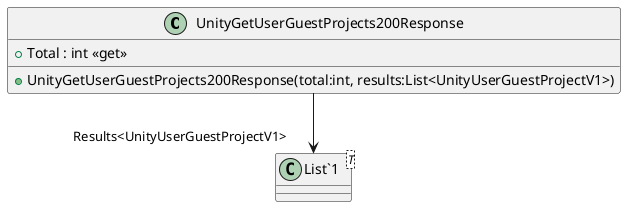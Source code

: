 @startuml
class UnityGetUserGuestProjects200Response {
    + UnityGetUserGuestProjects200Response(total:int, results:List<UnityUserGuestProjectV1>)
    + Total : int <<get>>
}
class "List`1"<T> {
}
UnityGetUserGuestProjects200Response --> "Results<UnityUserGuestProjectV1>" "List`1"
@enduml
